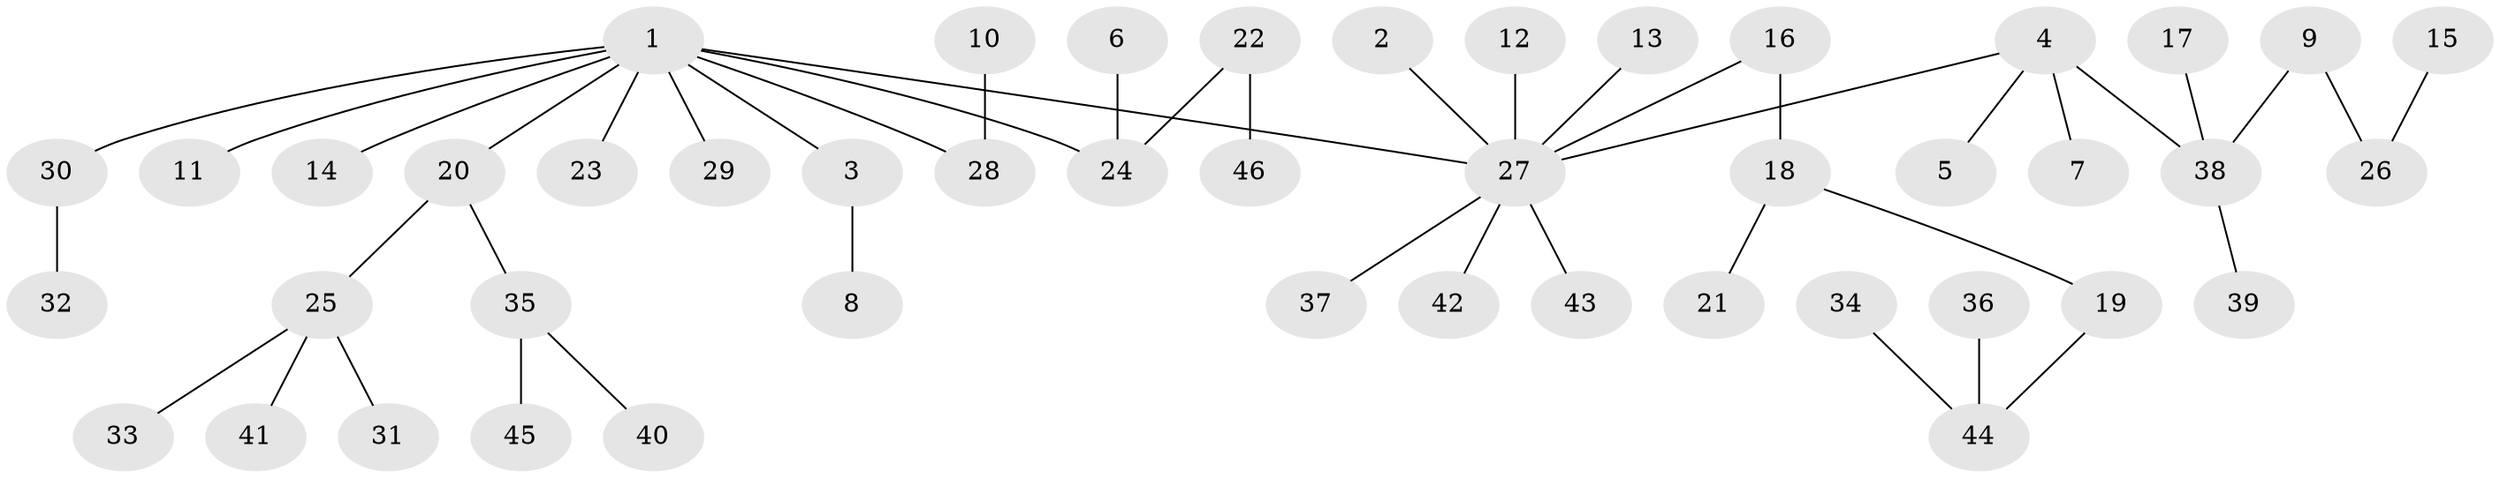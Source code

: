 // original degree distribution, {4: 0.07692307692307693, 7: 0.01098901098901099, 8: 0.01098901098901099, 3: 0.10989010989010989, 2: 0.25274725274725274, 5: 0.03296703296703297, 1: 0.5054945054945055}
// Generated by graph-tools (version 1.1) at 2025/26/03/09/25 03:26:32]
// undirected, 46 vertices, 45 edges
graph export_dot {
graph [start="1"]
  node [color=gray90,style=filled];
  1;
  2;
  3;
  4;
  5;
  6;
  7;
  8;
  9;
  10;
  11;
  12;
  13;
  14;
  15;
  16;
  17;
  18;
  19;
  20;
  21;
  22;
  23;
  24;
  25;
  26;
  27;
  28;
  29;
  30;
  31;
  32;
  33;
  34;
  35;
  36;
  37;
  38;
  39;
  40;
  41;
  42;
  43;
  44;
  45;
  46;
  1 -- 3 [weight=1.0];
  1 -- 11 [weight=1.0];
  1 -- 14 [weight=1.0];
  1 -- 20 [weight=1.0];
  1 -- 23 [weight=1.0];
  1 -- 24 [weight=1.0];
  1 -- 27 [weight=1.0];
  1 -- 28 [weight=1.0];
  1 -- 29 [weight=1.0];
  1 -- 30 [weight=1.0];
  2 -- 27 [weight=1.0];
  3 -- 8 [weight=1.0];
  4 -- 5 [weight=1.0];
  4 -- 7 [weight=1.0];
  4 -- 27 [weight=1.0];
  4 -- 38 [weight=1.0];
  6 -- 24 [weight=1.0];
  9 -- 26 [weight=1.0];
  9 -- 38 [weight=1.0];
  10 -- 28 [weight=1.0];
  12 -- 27 [weight=1.0];
  13 -- 27 [weight=1.0];
  15 -- 26 [weight=1.0];
  16 -- 18 [weight=1.0];
  16 -- 27 [weight=1.0];
  17 -- 38 [weight=1.0];
  18 -- 19 [weight=1.0];
  18 -- 21 [weight=1.0];
  19 -- 44 [weight=1.0];
  20 -- 25 [weight=1.0];
  20 -- 35 [weight=1.0];
  22 -- 24 [weight=1.0];
  22 -- 46 [weight=1.0];
  25 -- 31 [weight=1.0];
  25 -- 33 [weight=1.0];
  25 -- 41 [weight=1.0];
  27 -- 37 [weight=1.0];
  27 -- 42 [weight=1.0];
  27 -- 43 [weight=1.0];
  30 -- 32 [weight=1.0];
  34 -- 44 [weight=1.0];
  35 -- 40 [weight=1.0];
  35 -- 45 [weight=1.0];
  36 -- 44 [weight=1.0];
  38 -- 39 [weight=1.0];
}

